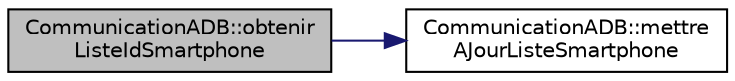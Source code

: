 digraph "CommunicationADB::obtenirListeIdSmartphone"
{
 // LATEX_PDF_SIZE
  edge [fontname="Helvetica",fontsize="10",labelfontname="Helvetica",labelfontsize="10"];
  node [fontname="Helvetica",fontsize="10",shape=record];
  rankdir="LR";
  Node1 [label="CommunicationADB::obtenir\lListeIdSmartphone",height=0.2,width=0.4,color="black", fillcolor="grey75", style="filled", fontcolor="black",tooltip="CommunicationADB::obtenirListeSmartphone Cette méthode permet de retourner la liste des smartphones c..."];
  Node1 -> Node2 [color="midnightblue",fontsize="10",style="solid",fontname="Helvetica"];
  Node2 [label="CommunicationADB::mettre\lAJourListeSmartphone",height=0.2,width=0.4,color="black", fillcolor="white", style="filled",URL="$class_communication_a_d_b.html#a3d190ac7bc33016e8ea16efc00cb49df",tooltip="CommunicationADB::mettreAJourListeSmartphone Cette méthode permet de relancer la détection des smartp..."];
}
